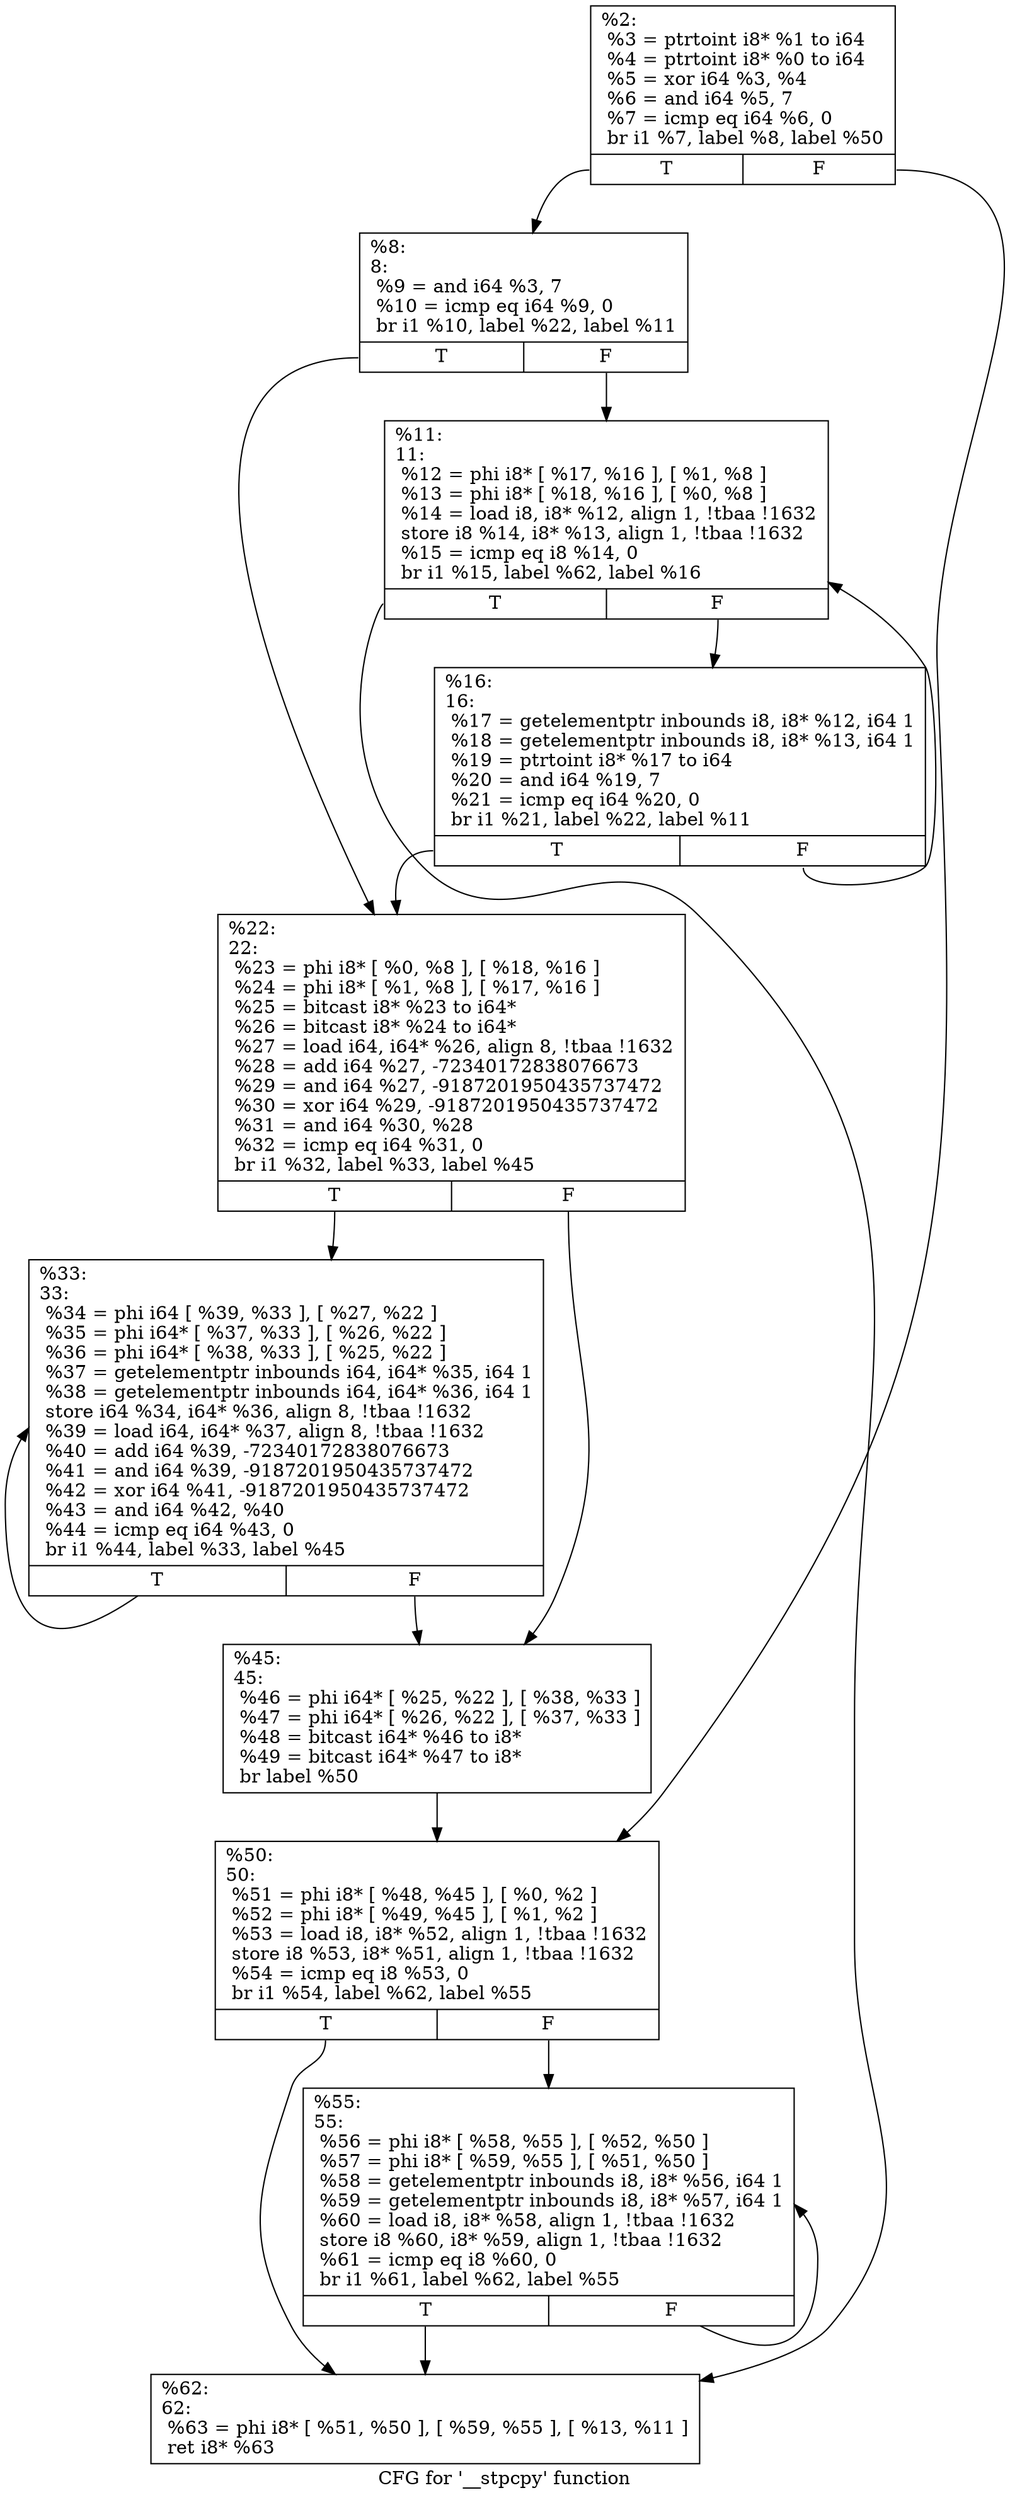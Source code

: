 digraph "CFG for '__stpcpy' function" {
	label="CFG for '__stpcpy' function";

	Node0x1557500 [shape=record,label="{%2:\l  %3 = ptrtoint i8* %1 to i64\l  %4 = ptrtoint i8* %0 to i64\l  %5 = xor i64 %3, %4\l  %6 = and i64 %5, 7\l  %7 = icmp eq i64 %6, 0\l  br i1 %7, label %8, label %50\l|{<s0>T|<s1>F}}"];
	Node0x1557500:s0 -> Node0x1557550;
	Node0x1557500:s1 -> Node0x1557730;
	Node0x1557550 [shape=record,label="{%8:\l8:                                                \l  %9 = and i64 %3, 7\l  %10 = icmp eq i64 %9, 0\l  br i1 %10, label %22, label %11\l|{<s0>T|<s1>F}}"];
	Node0x1557550:s0 -> Node0x1557640;
	Node0x1557550:s1 -> Node0x15575a0;
	Node0x15575a0 [shape=record,label="{%11:\l11:                                               \l  %12 = phi i8* [ %17, %16 ], [ %1, %8 ]\l  %13 = phi i8* [ %18, %16 ], [ %0, %8 ]\l  %14 = load i8, i8* %12, align 1, !tbaa !1632\l  store i8 %14, i8* %13, align 1, !tbaa !1632\l  %15 = icmp eq i8 %14, 0\l  br i1 %15, label %62, label %16\l|{<s0>T|<s1>F}}"];
	Node0x15575a0:s0 -> Node0x15577d0;
	Node0x15575a0:s1 -> Node0x15575f0;
	Node0x15575f0 [shape=record,label="{%16:\l16:                                               \l  %17 = getelementptr inbounds i8, i8* %12, i64 1\l  %18 = getelementptr inbounds i8, i8* %13, i64 1\l  %19 = ptrtoint i8* %17 to i64\l  %20 = and i64 %19, 7\l  %21 = icmp eq i64 %20, 0\l  br i1 %21, label %22, label %11\l|{<s0>T|<s1>F}}"];
	Node0x15575f0:s0 -> Node0x1557640;
	Node0x15575f0:s1 -> Node0x15575a0;
	Node0x1557640 [shape=record,label="{%22:\l22:                                               \l  %23 = phi i8* [ %0, %8 ], [ %18, %16 ]\l  %24 = phi i8* [ %1, %8 ], [ %17, %16 ]\l  %25 = bitcast i8* %23 to i64*\l  %26 = bitcast i8* %24 to i64*\l  %27 = load i64, i64* %26, align 8, !tbaa !1632\l  %28 = add i64 %27, -72340172838076673\l  %29 = and i64 %27, -9187201950435737472\l  %30 = xor i64 %29, -9187201950435737472\l  %31 = and i64 %30, %28\l  %32 = icmp eq i64 %31, 0\l  br i1 %32, label %33, label %45\l|{<s0>T|<s1>F}}"];
	Node0x1557640:s0 -> Node0x1557690;
	Node0x1557640:s1 -> Node0x15576e0;
	Node0x1557690 [shape=record,label="{%33:\l33:                                               \l  %34 = phi i64 [ %39, %33 ], [ %27, %22 ]\l  %35 = phi i64* [ %37, %33 ], [ %26, %22 ]\l  %36 = phi i64* [ %38, %33 ], [ %25, %22 ]\l  %37 = getelementptr inbounds i64, i64* %35, i64 1\l  %38 = getelementptr inbounds i64, i64* %36, i64 1\l  store i64 %34, i64* %36, align 8, !tbaa !1632\l  %39 = load i64, i64* %37, align 8, !tbaa !1632\l  %40 = add i64 %39, -72340172838076673\l  %41 = and i64 %39, -9187201950435737472\l  %42 = xor i64 %41, -9187201950435737472\l  %43 = and i64 %42, %40\l  %44 = icmp eq i64 %43, 0\l  br i1 %44, label %33, label %45\l|{<s0>T|<s1>F}}"];
	Node0x1557690:s0 -> Node0x1557690;
	Node0x1557690:s1 -> Node0x15576e0;
	Node0x15576e0 [shape=record,label="{%45:\l45:                                               \l  %46 = phi i64* [ %25, %22 ], [ %38, %33 ]\l  %47 = phi i64* [ %26, %22 ], [ %37, %33 ]\l  %48 = bitcast i64* %46 to i8*\l  %49 = bitcast i64* %47 to i8*\l  br label %50\l}"];
	Node0x15576e0 -> Node0x1557730;
	Node0x1557730 [shape=record,label="{%50:\l50:                                               \l  %51 = phi i8* [ %48, %45 ], [ %0, %2 ]\l  %52 = phi i8* [ %49, %45 ], [ %1, %2 ]\l  %53 = load i8, i8* %52, align 1, !tbaa !1632\l  store i8 %53, i8* %51, align 1, !tbaa !1632\l  %54 = icmp eq i8 %53, 0\l  br i1 %54, label %62, label %55\l|{<s0>T|<s1>F}}"];
	Node0x1557730:s0 -> Node0x15577d0;
	Node0x1557730:s1 -> Node0x1557780;
	Node0x1557780 [shape=record,label="{%55:\l55:                                               \l  %56 = phi i8* [ %58, %55 ], [ %52, %50 ]\l  %57 = phi i8* [ %59, %55 ], [ %51, %50 ]\l  %58 = getelementptr inbounds i8, i8* %56, i64 1\l  %59 = getelementptr inbounds i8, i8* %57, i64 1\l  %60 = load i8, i8* %58, align 1, !tbaa !1632\l  store i8 %60, i8* %59, align 1, !tbaa !1632\l  %61 = icmp eq i8 %60, 0\l  br i1 %61, label %62, label %55\l|{<s0>T|<s1>F}}"];
	Node0x1557780:s0 -> Node0x15577d0;
	Node0x1557780:s1 -> Node0x1557780;
	Node0x15577d0 [shape=record,label="{%62:\l62:                                               \l  %63 = phi i8* [ %51, %50 ], [ %59, %55 ], [ %13, %11 ]\l  ret i8* %63\l}"];
}
